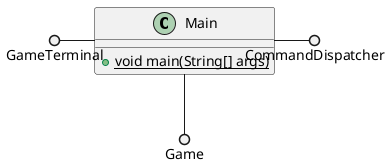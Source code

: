 @startuml

class Main {
 +{static} void main(String[] args)
}

GameTerminal ()- Main
Main -() CommandDispatcher
Main --() Game

@enduml
